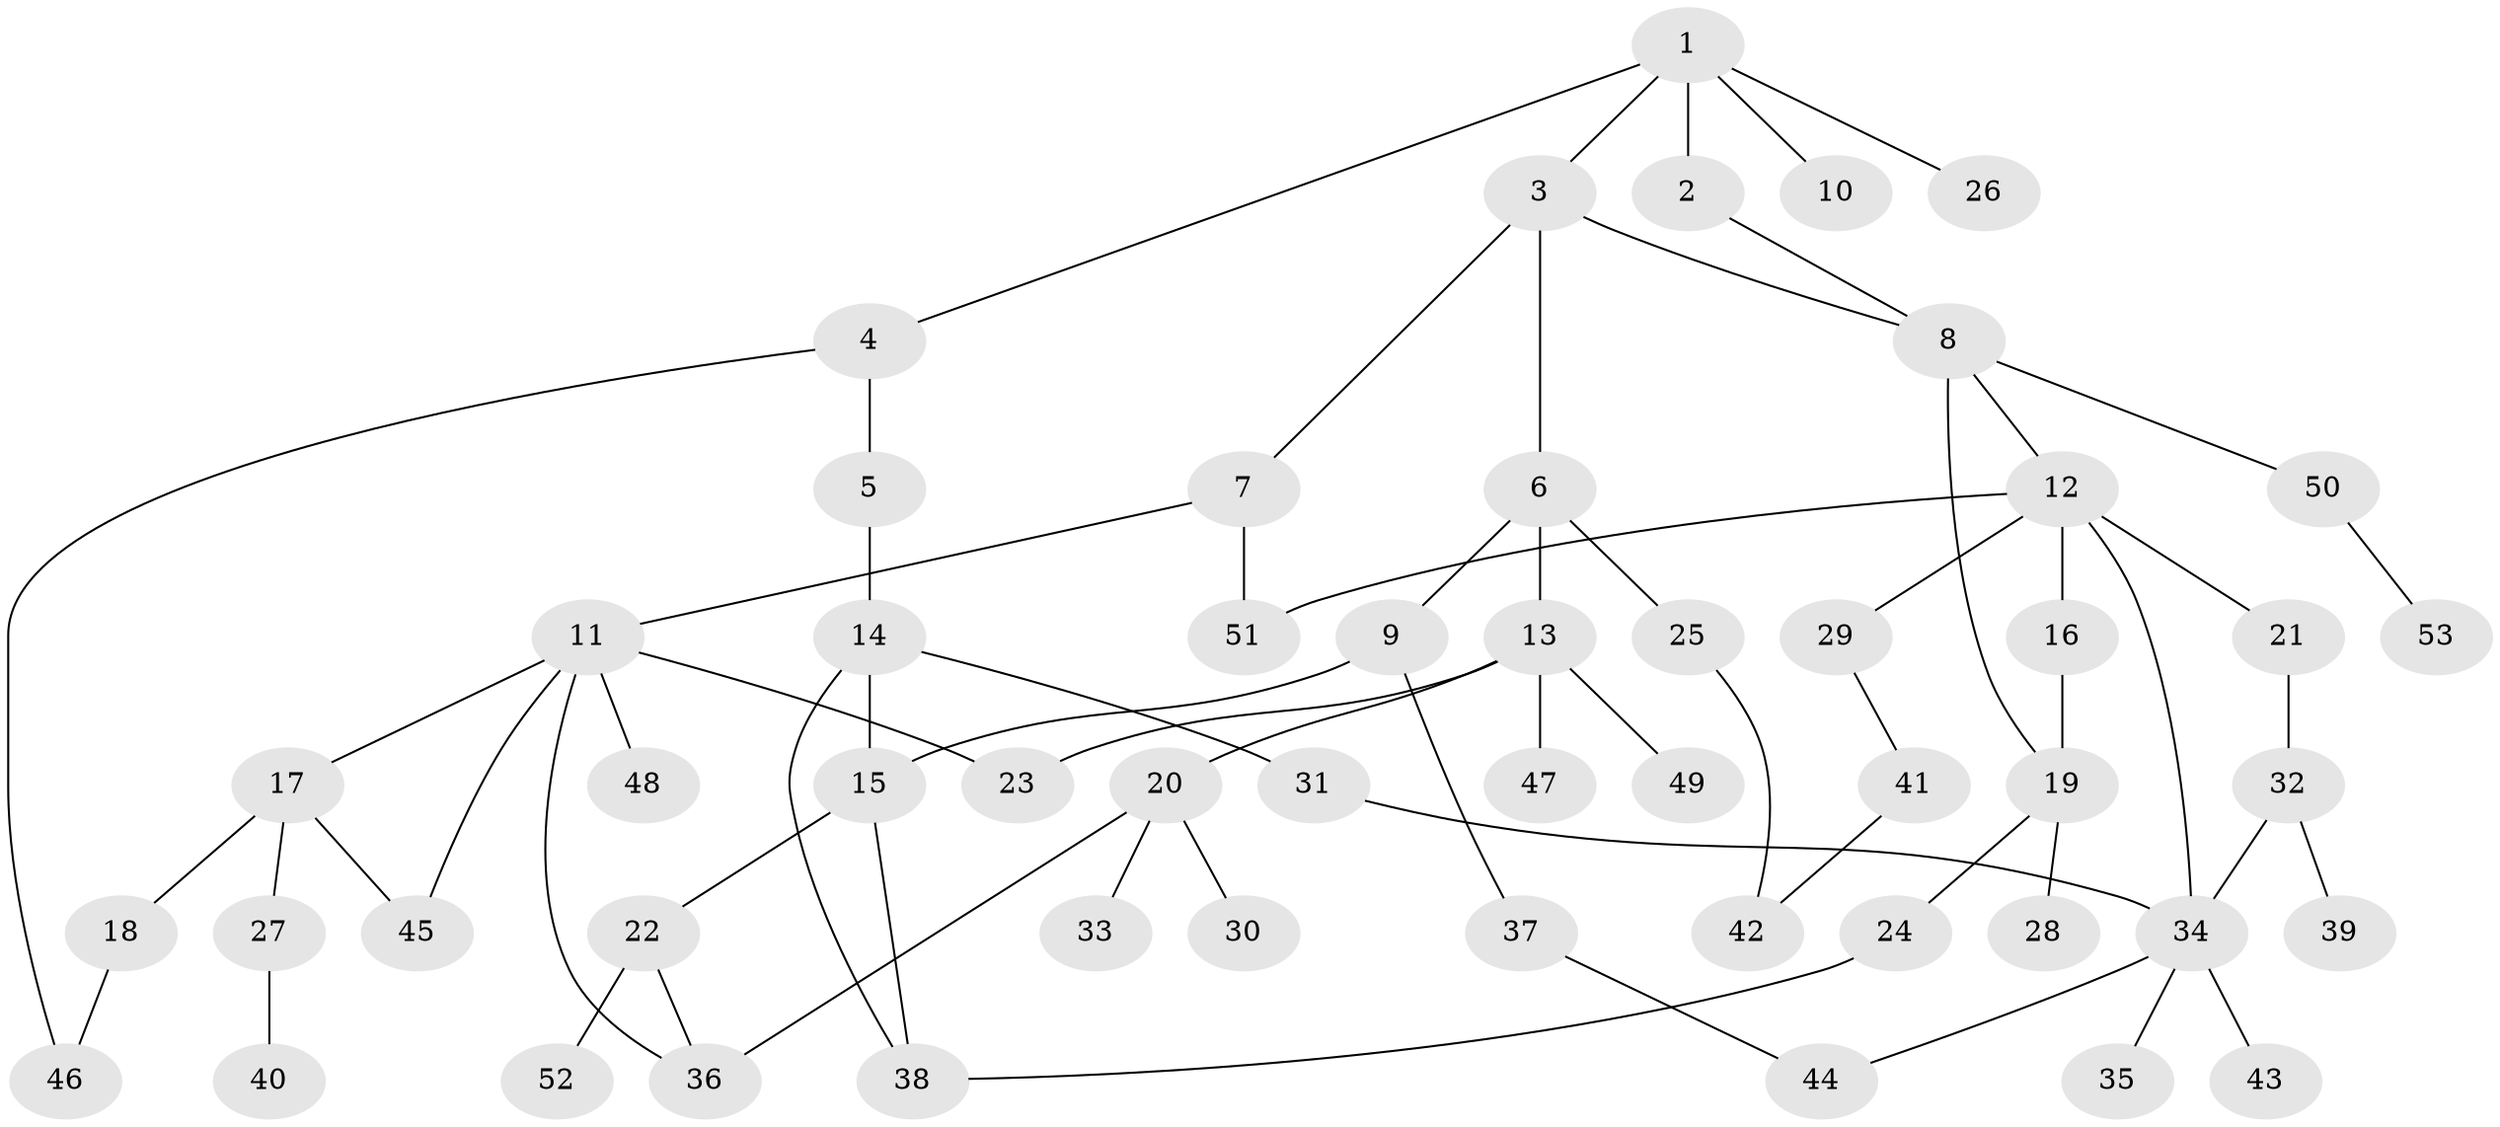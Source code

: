 // Generated by graph-tools (version 1.1) at 2025/49/03/09/25 03:49:23]
// undirected, 53 vertices, 67 edges
graph export_dot {
graph [start="1"]
  node [color=gray90,style=filled];
  1;
  2;
  3;
  4;
  5;
  6;
  7;
  8;
  9;
  10;
  11;
  12;
  13;
  14;
  15;
  16;
  17;
  18;
  19;
  20;
  21;
  22;
  23;
  24;
  25;
  26;
  27;
  28;
  29;
  30;
  31;
  32;
  33;
  34;
  35;
  36;
  37;
  38;
  39;
  40;
  41;
  42;
  43;
  44;
  45;
  46;
  47;
  48;
  49;
  50;
  51;
  52;
  53;
  1 -- 2;
  1 -- 3;
  1 -- 4;
  1 -- 10;
  1 -- 26;
  2 -- 8;
  3 -- 6;
  3 -- 7;
  3 -- 8;
  4 -- 5;
  4 -- 46;
  5 -- 14;
  6 -- 9;
  6 -- 13;
  6 -- 25;
  7 -- 11;
  7 -- 51;
  8 -- 12;
  8 -- 19;
  8 -- 50;
  9 -- 15;
  9 -- 37;
  11 -- 17;
  11 -- 23;
  11 -- 48;
  11 -- 36;
  11 -- 45;
  12 -- 16;
  12 -- 21;
  12 -- 29;
  12 -- 34;
  12 -- 51;
  13 -- 20;
  13 -- 47;
  13 -- 49;
  13 -- 23;
  14 -- 31;
  14 -- 38;
  14 -- 15;
  15 -- 22;
  15 -- 38;
  16 -- 19;
  17 -- 18;
  17 -- 27;
  17 -- 45;
  18 -- 46;
  19 -- 24;
  19 -- 28;
  20 -- 30;
  20 -- 33;
  20 -- 36;
  21 -- 32;
  22 -- 52;
  22 -- 36;
  24 -- 38;
  25 -- 42;
  27 -- 40;
  29 -- 41;
  31 -- 34;
  32 -- 39;
  32 -- 34;
  34 -- 35;
  34 -- 43;
  34 -- 44;
  37 -- 44;
  41 -- 42;
  50 -- 53;
}
